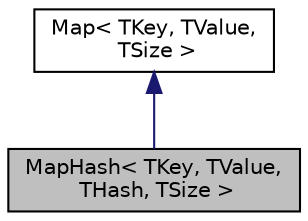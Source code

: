 digraph "MapHash&lt; TKey, TValue, THash, TSize &gt;"
{
  edge [fontname="Helvetica",fontsize="10",labelfontname="Helvetica",labelfontsize="10"];
  node [fontname="Helvetica",fontsize="10",shape=record];
  Node0 [label="MapHash\< TKey, TValue,\l THash, TSize \>",height=0.2,width=0.4,color="black", fillcolor="grey75", style="filled", fontcolor="black"];
  Node1 -> Node0 [dir="back",color="midnightblue",fontsize="10",style="solid",fontname="Helvetica"];
  Node1 [label="Map\< TKey, TValue,\l TSize \>",height=0.2,width=0.4,color="black", fillcolor="white", style="filled",URL="$classevo_1_1_map.html",tooltip="Associative container holding key/value pairs for fast lookup. "];
}
